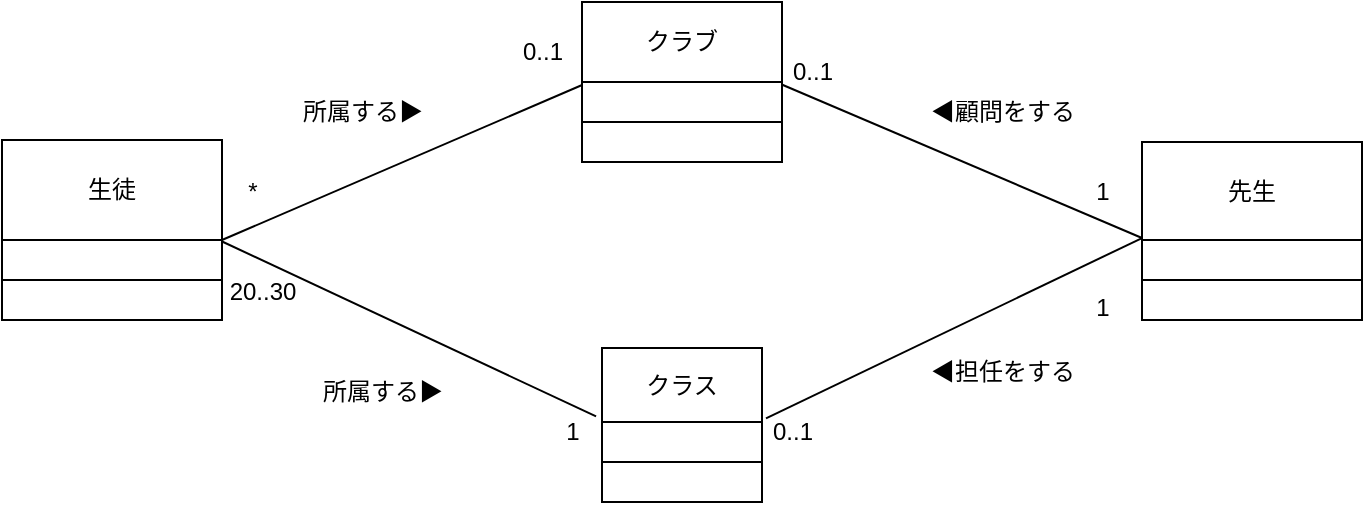 <mxfile version="24.6.4" type="device">
  <diagram name="ページ1" id="vbqfwie_jZarZeUnsRRw">
    <mxGraphModel dx="880" dy="468" grid="1" gridSize="10" guides="1" tooltips="1" connect="1" arrows="1" fold="1" page="1" pageScale="1" pageWidth="827" pageHeight="1169" math="0" shadow="0">
      <root>
        <mxCell id="0" />
        <mxCell id="1" parent="0" />
        <mxCell id="oPgl4sRnRrPDxQ_ldu7p-20" style="rounded=0;orthogonalLoop=1;jettySize=auto;html=1;exitX=1;exitY=1;exitDx=0;exitDy=0;endArrow=none;endFill=0;exitPerimeter=0;" parent="1" source="oPgl4sRnRrPDxQ_ldu7p-46" target="oPgl4sRnRrPDxQ_ldu7p-51" edge="1">
          <mxGeometry relative="1" as="geometry">
            <mxPoint x="170" y="220" as="sourcePoint" />
            <mxPoint x="340" y="140" as="targetPoint" />
          </mxGeometry>
        </mxCell>
        <mxCell id="oPgl4sRnRrPDxQ_ldu7p-22" style="rounded=0;orthogonalLoop=1;jettySize=auto;html=1;entryX=0;entryY=0.98;entryDx=0;entryDy=0;endArrow=none;endFill=0;entryPerimeter=0;" parent="1" source="oPgl4sRnRrPDxQ_ldu7p-51" target="oPgl4sRnRrPDxQ_ldu7p-61" edge="1">
          <mxGeometry relative="1" as="geometry">
            <mxPoint x="460" y="140" as="sourcePoint" />
            <mxPoint x="630" y="230" as="targetPoint" />
          </mxGeometry>
        </mxCell>
        <mxCell id="oPgl4sRnRrPDxQ_ldu7p-24" style="rounded=0;orthogonalLoop=1;jettySize=auto;html=1;exitX=1.025;exitY=0.95;exitDx=0;exitDy=0;entryX=0;entryY=0.98;entryDx=0;entryDy=0;endArrow=none;endFill=0;exitPerimeter=0;entryPerimeter=0;" parent="1" source="oPgl4sRnRrPDxQ_ldu7p-56" target="oPgl4sRnRrPDxQ_ldu7p-61" edge="1">
          <mxGeometry relative="1" as="geometry">
            <mxPoint x="460" y="310" as="sourcePoint" />
            <mxPoint x="630" y="230" as="targetPoint" />
          </mxGeometry>
        </mxCell>
        <mxCell id="oPgl4sRnRrPDxQ_ldu7p-21" style="rounded=0;orthogonalLoop=1;jettySize=auto;html=1;endArrow=none;endFill=0;entryX=-0.037;entryY=0.925;entryDx=0;entryDy=0;entryPerimeter=0;" parent="1" source="oPgl4sRnRrPDxQ_ldu7p-46" target="oPgl4sRnRrPDxQ_ldu7p-56" edge="1">
          <mxGeometry relative="1" as="geometry">
            <mxPoint x="170" y="220" as="sourcePoint" />
            <mxPoint x="340.96" y="319" as="targetPoint" />
          </mxGeometry>
        </mxCell>
        <mxCell id="oPgl4sRnRrPDxQ_ldu7p-26" value="1" style="text;html=1;align=center;verticalAlign=middle;resizable=0;points=[];autosize=1;strokeColor=none;fillColor=none;" parent="1" vertex="1">
          <mxGeometry x="595" y="190" width="30" height="30" as="geometry" />
        </mxCell>
        <mxCell id="oPgl4sRnRrPDxQ_ldu7p-27" value="1" style="text;html=1;align=center;verticalAlign=middle;resizable=0;points=[];autosize=1;strokeColor=none;fillColor=none;" parent="1" vertex="1">
          <mxGeometry x="595" y="248" width="30" height="30" as="geometry" />
        </mxCell>
        <mxCell id="oPgl4sRnRrPDxQ_ldu7p-29" value="0..1" style="text;html=1;align=center;verticalAlign=middle;resizable=0;points=[];autosize=1;strokeColor=none;fillColor=none;" parent="1" vertex="1">
          <mxGeometry x="435" y="310" width="40" height="30" as="geometry" />
        </mxCell>
        <mxCell id="oPgl4sRnRrPDxQ_ldu7p-30" value="0..1" style="text;html=1;align=center;verticalAlign=middle;resizable=0;points=[];autosize=1;strokeColor=none;fillColor=none;" parent="1" vertex="1">
          <mxGeometry x="445" y="130" width="40" height="30" as="geometry" />
        </mxCell>
        <mxCell id="oPgl4sRnRrPDxQ_ldu7p-31" value="*" style="text;html=1;align=center;verticalAlign=middle;resizable=0;points=[];autosize=1;strokeColor=none;fillColor=none;" parent="1" vertex="1">
          <mxGeometry x="170" y="190" width="30" height="30" as="geometry" />
        </mxCell>
        <mxCell id="oPgl4sRnRrPDxQ_ldu7p-32" value="0..1" style="text;html=1;align=center;verticalAlign=middle;resizable=0;points=[];autosize=1;strokeColor=none;fillColor=none;" parent="1" vertex="1">
          <mxGeometry x="310" y="120" width="40" height="30" as="geometry" />
        </mxCell>
        <mxCell id="oPgl4sRnRrPDxQ_ldu7p-33" value="20..30" style="text;html=1;align=center;verticalAlign=middle;resizable=0;points=[];autosize=1;strokeColor=none;fillColor=none;" parent="1" vertex="1">
          <mxGeometry x="160" y="240" width="60" height="30" as="geometry" />
        </mxCell>
        <mxCell id="oPgl4sRnRrPDxQ_ldu7p-34" value="1" style="text;html=1;align=center;verticalAlign=middle;resizable=0;points=[];autosize=1;strokeColor=none;fillColor=none;" parent="1" vertex="1">
          <mxGeometry x="330" y="310" width="30" height="30" as="geometry" />
        </mxCell>
        <mxCell id="oPgl4sRnRrPDxQ_ldu7p-35" value="所属する▶" style="text;html=1;align=center;verticalAlign=middle;resizable=0;points=[];autosize=1;strokeColor=none;fillColor=none;" parent="1" vertex="1">
          <mxGeometry x="200" y="150" width="80" height="30" as="geometry" />
        </mxCell>
        <mxCell id="oPgl4sRnRrPDxQ_ldu7p-36" value="所属する▶" style="text;html=1;align=center;verticalAlign=middle;resizable=0;points=[];autosize=1;strokeColor=none;fillColor=none;" parent="1" vertex="1">
          <mxGeometry x="210" y="290" width="80" height="30" as="geometry" />
        </mxCell>
        <mxCell id="oPgl4sRnRrPDxQ_ldu7p-37" value="◀顧問をする" style="text;html=1;align=center;verticalAlign=middle;resizable=0;points=[];autosize=1;strokeColor=none;fillColor=none;" parent="1" vertex="1">
          <mxGeometry x="510" y="150" width="100" height="30" as="geometry" />
        </mxCell>
        <mxCell id="oPgl4sRnRrPDxQ_ldu7p-38" value="◀担任をする" style="text;html=1;align=center;verticalAlign=middle;resizable=0;points=[];autosize=1;strokeColor=none;fillColor=none;" parent="1" vertex="1">
          <mxGeometry x="510" y="280" width="100" height="30" as="geometry" />
        </mxCell>
        <mxCell id="oPgl4sRnRrPDxQ_ldu7p-45" value="" style="shape=table;startSize=0;container=1;collapsible=0;childLayout=tableLayout;" parent="1" vertex="1">
          <mxGeometry x="60" y="179" width="110" height="90" as="geometry" />
        </mxCell>
        <mxCell id="oPgl4sRnRrPDxQ_ldu7p-46" value="" style="shape=tableRow;horizontal=0;startSize=0;swimlaneHead=0;swimlaneBody=0;strokeColor=inherit;top=0;left=0;bottom=0;right=0;collapsible=0;dropTarget=0;fillColor=none;points=[[0,0.5],[1,0.5]];portConstraint=eastwest;" parent="oPgl4sRnRrPDxQ_ldu7p-45" vertex="1">
          <mxGeometry width="110" height="50" as="geometry" />
        </mxCell>
        <mxCell id="oPgl4sRnRrPDxQ_ldu7p-47" value="生徒" style="shape=partialRectangle;html=1;whiteSpace=wrap;connectable=0;strokeColor=inherit;overflow=hidden;fillColor=none;top=0;left=0;bottom=0;right=0;pointerEvents=1;" parent="oPgl4sRnRrPDxQ_ldu7p-46" vertex="1">
          <mxGeometry width="110" height="50" as="geometry">
            <mxRectangle width="110" height="50" as="alternateBounds" />
          </mxGeometry>
        </mxCell>
        <mxCell id="BBc4jZLBA1iTPYNm4_GD-1" style="shape=tableRow;horizontal=0;startSize=0;swimlaneHead=0;swimlaneBody=0;strokeColor=inherit;top=0;left=0;bottom=0;right=0;collapsible=0;dropTarget=0;fillColor=none;points=[[0,0.5],[1,0.5]];portConstraint=eastwest;" vertex="1" parent="oPgl4sRnRrPDxQ_ldu7p-45">
          <mxGeometry y="50" width="110" height="20" as="geometry" />
        </mxCell>
        <mxCell id="BBc4jZLBA1iTPYNm4_GD-2" style="shape=partialRectangle;html=1;whiteSpace=wrap;connectable=0;strokeColor=inherit;overflow=hidden;fillColor=none;top=0;left=0;bottom=0;right=0;pointerEvents=1;" vertex="1" parent="BBc4jZLBA1iTPYNm4_GD-1">
          <mxGeometry width="110" height="20" as="geometry">
            <mxRectangle width="110" height="20" as="alternateBounds" />
          </mxGeometry>
        </mxCell>
        <mxCell id="oPgl4sRnRrPDxQ_ldu7p-48" value="" style="shape=tableRow;horizontal=0;startSize=0;swimlaneHead=0;swimlaneBody=0;strokeColor=inherit;top=0;left=0;bottom=0;right=0;collapsible=0;dropTarget=0;fillColor=none;points=[[0,0.5],[1,0.5]];portConstraint=eastwest;" parent="oPgl4sRnRrPDxQ_ldu7p-45" vertex="1">
          <mxGeometry y="70" width="110" height="20" as="geometry" />
        </mxCell>
        <mxCell id="oPgl4sRnRrPDxQ_ldu7p-49" value="&lt;div&gt;&lt;/div&gt;" style="shape=partialRectangle;html=1;whiteSpace=wrap;connectable=0;strokeColor=inherit;overflow=hidden;fillColor=none;top=0;left=0;bottom=0;right=0;pointerEvents=1;" parent="oPgl4sRnRrPDxQ_ldu7p-48" vertex="1">
          <mxGeometry width="110" height="20" as="geometry">
            <mxRectangle width="110" height="20" as="alternateBounds" />
          </mxGeometry>
        </mxCell>
        <mxCell id="oPgl4sRnRrPDxQ_ldu7p-50" value="" style="shape=table;startSize=0;container=1;collapsible=0;childLayout=tableLayout;" parent="1" vertex="1">
          <mxGeometry x="350" y="110" width="100" height="80" as="geometry" />
        </mxCell>
        <mxCell id="oPgl4sRnRrPDxQ_ldu7p-51" value="" style="shape=tableRow;horizontal=0;startSize=0;swimlaneHead=0;swimlaneBody=0;strokeColor=inherit;top=0;left=0;bottom=0;right=0;collapsible=0;dropTarget=0;fillColor=none;points=[[0,0.5],[1,0.5]];portConstraint=eastwest;" parent="oPgl4sRnRrPDxQ_ldu7p-50" vertex="1">
          <mxGeometry width="100" height="40" as="geometry" />
        </mxCell>
        <mxCell id="oPgl4sRnRrPDxQ_ldu7p-52" value="クラブ" style="shape=partialRectangle;html=1;whiteSpace=wrap;connectable=0;strokeColor=inherit;overflow=hidden;fillColor=none;top=0;left=0;bottom=0;right=0;pointerEvents=1;" parent="oPgl4sRnRrPDxQ_ldu7p-51" vertex="1">
          <mxGeometry width="100" height="40" as="geometry">
            <mxRectangle width="100" height="40" as="alternateBounds" />
          </mxGeometry>
        </mxCell>
        <mxCell id="oPgl4sRnRrPDxQ_ldu7p-53" value="" style="shape=tableRow;horizontal=0;startSize=0;swimlaneHead=0;swimlaneBody=0;strokeColor=inherit;top=0;left=0;bottom=0;right=0;collapsible=0;dropTarget=0;fillColor=none;points=[[0,0.5],[1,0.5]];portConstraint=eastwest;" parent="oPgl4sRnRrPDxQ_ldu7p-50" vertex="1">
          <mxGeometry y="40" width="100" height="20" as="geometry" />
        </mxCell>
        <mxCell id="oPgl4sRnRrPDxQ_ldu7p-54" value="" style="shape=partialRectangle;html=1;whiteSpace=wrap;connectable=0;strokeColor=inherit;overflow=hidden;fillColor=none;top=0;left=0;bottom=0;right=0;pointerEvents=1;" parent="oPgl4sRnRrPDxQ_ldu7p-53" vertex="1">
          <mxGeometry width="100" height="20" as="geometry">
            <mxRectangle width="100" height="20" as="alternateBounds" />
          </mxGeometry>
        </mxCell>
        <mxCell id="BBc4jZLBA1iTPYNm4_GD-3" style="shape=tableRow;horizontal=0;startSize=0;swimlaneHead=0;swimlaneBody=0;strokeColor=inherit;top=0;left=0;bottom=0;right=0;collapsible=0;dropTarget=0;fillColor=none;points=[[0,0.5],[1,0.5]];portConstraint=eastwest;" vertex="1" parent="oPgl4sRnRrPDxQ_ldu7p-50">
          <mxGeometry y="60" width="100" height="20" as="geometry" />
        </mxCell>
        <mxCell id="BBc4jZLBA1iTPYNm4_GD-4" style="shape=partialRectangle;html=1;whiteSpace=wrap;connectable=0;strokeColor=inherit;overflow=hidden;fillColor=none;top=0;left=0;bottom=0;right=0;pointerEvents=1;" vertex="1" parent="BBc4jZLBA1iTPYNm4_GD-3">
          <mxGeometry width="100" height="20" as="geometry">
            <mxRectangle width="100" height="20" as="alternateBounds" />
          </mxGeometry>
        </mxCell>
        <mxCell id="oPgl4sRnRrPDxQ_ldu7p-55" value="" style="shape=table;startSize=0;container=1;collapsible=0;childLayout=tableLayout;" parent="1" vertex="1">
          <mxGeometry x="360" y="283" width="80" height="77" as="geometry" />
        </mxCell>
        <mxCell id="oPgl4sRnRrPDxQ_ldu7p-56" value="" style="shape=tableRow;horizontal=0;startSize=0;swimlaneHead=0;swimlaneBody=0;strokeColor=inherit;top=0;left=0;bottom=0;right=0;collapsible=0;dropTarget=0;fillColor=none;points=[[0,0.5],[1,0.5]];portConstraint=eastwest;" parent="oPgl4sRnRrPDxQ_ldu7p-55" vertex="1">
          <mxGeometry width="80" height="37" as="geometry" />
        </mxCell>
        <mxCell id="oPgl4sRnRrPDxQ_ldu7p-57" value="クラス" style="shape=partialRectangle;html=1;whiteSpace=wrap;connectable=0;strokeColor=inherit;overflow=hidden;fillColor=none;top=0;left=0;bottom=0;right=0;pointerEvents=1;" parent="oPgl4sRnRrPDxQ_ldu7p-56" vertex="1">
          <mxGeometry width="80" height="37" as="geometry">
            <mxRectangle width="80" height="37" as="alternateBounds" />
          </mxGeometry>
        </mxCell>
        <mxCell id="oPgl4sRnRrPDxQ_ldu7p-58" value="" style="shape=tableRow;horizontal=0;startSize=0;swimlaneHead=0;swimlaneBody=0;strokeColor=inherit;top=0;left=0;bottom=0;right=0;collapsible=0;dropTarget=0;fillColor=none;points=[[0,0.5],[1,0.5]];portConstraint=eastwest;" parent="oPgl4sRnRrPDxQ_ldu7p-55" vertex="1">
          <mxGeometry y="37" width="80" height="20" as="geometry" />
        </mxCell>
        <mxCell id="oPgl4sRnRrPDxQ_ldu7p-59" value="" style="shape=partialRectangle;html=1;whiteSpace=wrap;connectable=0;strokeColor=inherit;overflow=hidden;fillColor=none;top=0;left=0;bottom=0;right=0;pointerEvents=1;" parent="oPgl4sRnRrPDxQ_ldu7p-58" vertex="1">
          <mxGeometry width="80" height="20" as="geometry">
            <mxRectangle width="80" height="20" as="alternateBounds" />
          </mxGeometry>
        </mxCell>
        <mxCell id="BBc4jZLBA1iTPYNm4_GD-7" style="shape=tableRow;horizontal=0;startSize=0;swimlaneHead=0;swimlaneBody=0;strokeColor=inherit;top=0;left=0;bottom=0;right=0;collapsible=0;dropTarget=0;fillColor=none;points=[[0,0.5],[1,0.5]];portConstraint=eastwest;" vertex="1" parent="oPgl4sRnRrPDxQ_ldu7p-55">
          <mxGeometry y="57" width="80" height="20" as="geometry" />
        </mxCell>
        <mxCell id="BBc4jZLBA1iTPYNm4_GD-8" style="shape=partialRectangle;html=1;whiteSpace=wrap;connectable=0;strokeColor=inherit;overflow=hidden;fillColor=none;top=0;left=0;bottom=0;right=0;pointerEvents=1;" vertex="1" parent="BBc4jZLBA1iTPYNm4_GD-7">
          <mxGeometry width="80" height="20" as="geometry">
            <mxRectangle width="80" height="20" as="alternateBounds" />
          </mxGeometry>
        </mxCell>
        <mxCell id="oPgl4sRnRrPDxQ_ldu7p-60" value="" style="shape=table;startSize=0;container=1;collapsible=0;childLayout=tableLayout;" parent="1" vertex="1">
          <mxGeometry x="630" y="180" width="110" height="89" as="geometry" />
        </mxCell>
        <mxCell id="oPgl4sRnRrPDxQ_ldu7p-61" value="" style="shape=tableRow;horizontal=0;startSize=0;swimlaneHead=0;swimlaneBody=0;strokeColor=inherit;top=0;left=0;bottom=0;right=0;collapsible=0;dropTarget=0;fillColor=none;points=[[0,0.5],[1,0.5]];portConstraint=eastwest;" parent="oPgl4sRnRrPDxQ_ldu7p-60" vertex="1">
          <mxGeometry width="110" height="49" as="geometry" />
        </mxCell>
        <mxCell id="oPgl4sRnRrPDxQ_ldu7p-62" value="先生" style="shape=partialRectangle;html=1;whiteSpace=wrap;connectable=0;strokeColor=inherit;overflow=hidden;fillColor=none;top=0;left=0;bottom=0;right=0;pointerEvents=1;" parent="oPgl4sRnRrPDxQ_ldu7p-61" vertex="1">
          <mxGeometry width="110" height="49" as="geometry">
            <mxRectangle width="110" height="49" as="alternateBounds" />
          </mxGeometry>
        </mxCell>
        <mxCell id="oPgl4sRnRrPDxQ_ldu7p-63" value="" style="shape=tableRow;horizontal=0;startSize=0;swimlaneHead=0;swimlaneBody=0;strokeColor=inherit;top=0;left=0;bottom=0;right=0;collapsible=0;dropTarget=0;fillColor=none;points=[[0,0.5],[1,0.5]];portConstraint=eastwest;" parent="oPgl4sRnRrPDxQ_ldu7p-60" vertex="1">
          <mxGeometry y="49" width="110" height="20" as="geometry" />
        </mxCell>
        <mxCell id="oPgl4sRnRrPDxQ_ldu7p-64" value="" style="shape=partialRectangle;html=1;whiteSpace=wrap;connectable=0;strokeColor=inherit;overflow=hidden;fillColor=none;top=0;left=0;bottom=0;right=0;pointerEvents=1;" parent="oPgl4sRnRrPDxQ_ldu7p-63" vertex="1">
          <mxGeometry width="110" height="20" as="geometry">
            <mxRectangle width="110" height="20" as="alternateBounds" />
          </mxGeometry>
        </mxCell>
        <mxCell id="BBc4jZLBA1iTPYNm4_GD-5" style="shape=tableRow;horizontal=0;startSize=0;swimlaneHead=0;swimlaneBody=0;strokeColor=inherit;top=0;left=0;bottom=0;right=0;collapsible=0;dropTarget=0;fillColor=none;points=[[0,0.5],[1,0.5]];portConstraint=eastwest;" vertex="1" parent="oPgl4sRnRrPDxQ_ldu7p-60">
          <mxGeometry y="69" width="110" height="20" as="geometry" />
        </mxCell>
        <mxCell id="BBc4jZLBA1iTPYNm4_GD-6" style="shape=partialRectangle;html=1;whiteSpace=wrap;connectable=0;strokeColor=inherit;overflow=hidden;fillColor=none;top=0;left=0;bottom=0;right=0;pointerEvents=1;" vertex="1" parent="BBc4jZLBA1iTPYNm4_GD-5">
          <mxGeometry width="110" height="20" as="geometry">
            <mxRectangle width="110" height="20" as="alternateBounds" />
          </mxGeometry>
        </mxCell>
      </root>
    </mxGraphModel>
  </diagram>
</mxfile>
